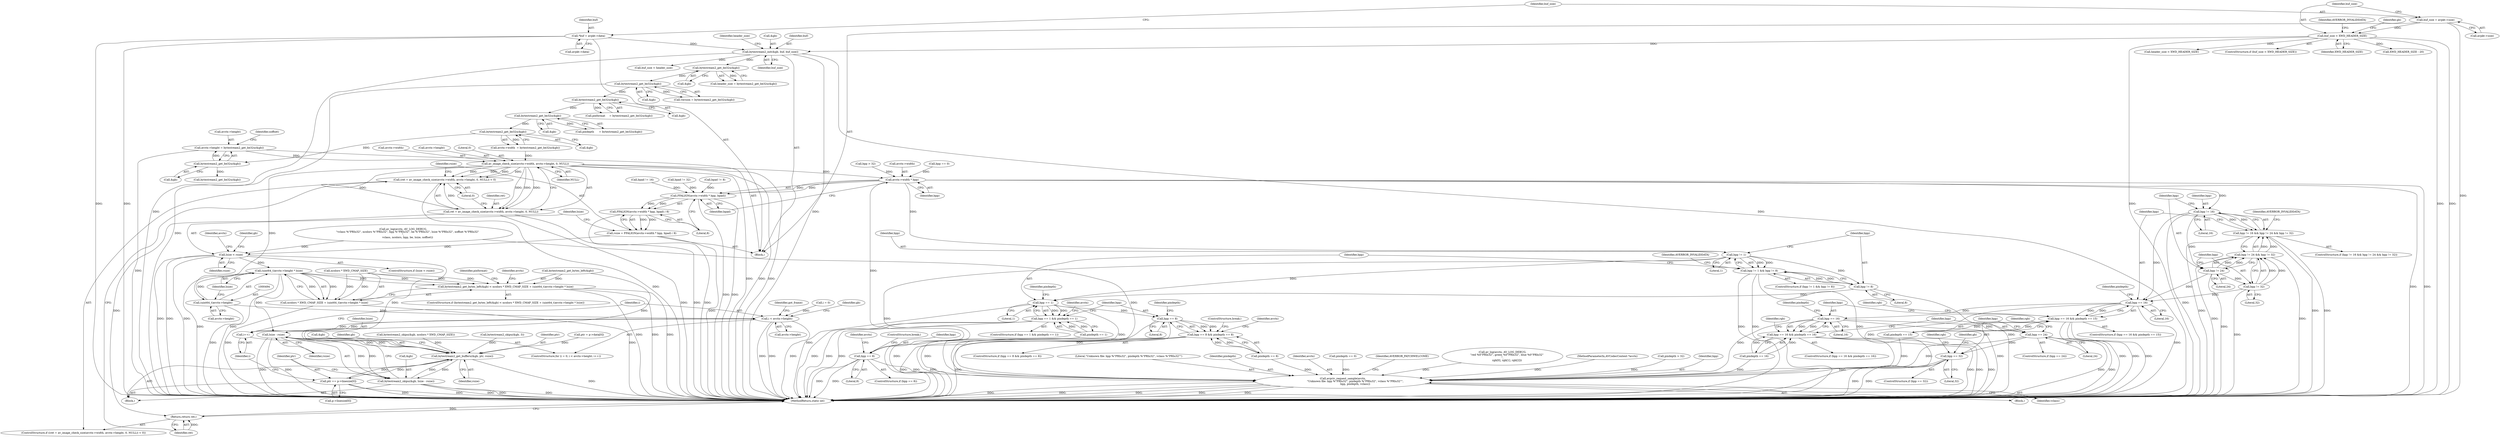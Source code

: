 digraph "0_FFmpeg_441026fcb13ac23aa10edc312bdacb6445a0ad06@pointer" {
"1000207" [label="(Call,avctx->height = bytestream2_get_be32u(&gb))"];
"1000211" [label="(Call,bytestream2_get_be32u(&gb))"];
"1000204" [label="(Call,bytestream2_get_be32u(&gb))"];
"1000197" [label="(Call,bytestream2_get_be32u(&gb))"];
"1000192" [label="(Call,bytestream2_get_be32u(&gb))"];
"1000161" [label="(Call,bytestream2_get_be32u(&gb))"];
"1000156" [label="(Call,bytestream2_get_be32u(&gb))"];
"1000149" [label="(Call,bytestream2_init(&gb, buf, buf_size))"];
"1000113" [label="(Call,*buf = avpkt->data)"];
"1000144" [label="(Call,buf_size < XWD_HEADER_SIZE)"];
"1000121" [label="(Call,buf_size = avpkt->size)"];
"1000449" [label="(Call,av_image_check_size(avctx->width, avctx->height, 0, NULL))"];
"1000446" [label="(Call,(ret = av_image_check_size(avctx->width, avctx->height, 0, NULL)) < 0)"];
"1000447" [label="(Call,ret = av_image_check_size(avctx->width, avctx->height, 0, NULL))"];
"1000459" [label="(Return,return ret;)"];
"1000465" [label="(Call,avctx->width * bpp)"];
"1000464" [label="(Call,FFALIGN(avctx->width * bpp, bpad))"];
"1000463" [label="(Call,FFALIGN(avctx->width * bpp, bpad) / 8)"];
"1000461" [label="(Call,rsize = FFALIGN(avctx->width * bpp, bpad) / 8)"];
"1000473" [label="(Call,lsize < rsize)"];
"1000492" [label="(Call,(uint64_t)avctx->height * lsize)"];
"1000484" [label="(Call,bytestream2_get_bytes_left(&gb) < ncolors * XWD_CMAP_SIZE + (uint64_t)avctx->height * lsize)"];
"1000488" [label="(Call,ncolors * XWD_CMAP_SIZE + (uint64_t)avctx->height * lsize)"];
"1000985" [label="(Call,lsize - rsize)"];
"1000977" [label="(Call,bytestream2_get_bufferu(&gb, ptr, rsize))"];
"1000982" [label="(Call,bytestream2_skipu(&gb, lsize - rsize))"];
"1000988" [label="(Call,ptr += p->linesize[0])"];
"1000525" [label="(Call,bpp != 1)"];
"1000524" [label="(Call,bpp != 1 && bpp != 8)"];
"1000528" [label="(Call,bpp != 8)"];
"1000535" [label="(Call,bpp == 1)"];
"1000534" [label="(Call,bpp == 1 && pixdepth == 1)"];
"1000550" [label="(Call,bpp == 8)"];
"1000549" [label="(Call,bpp == 8 && pixdepth == 8)"];
"1000855" [label="(Call,avpriv_request_sample(avctx,\n                              \"Unknown file: bpp %\"PRIu32\", pixdepth %\"PRIu32\", vclass %\"PRIu32\"\",\n                              bpp, pixdepth, vclass))"];
"1000566" [label="(Call,bpp == 8)"];
"1000579" [label="(Call,bpp != 16)"];
"1000578" [label="(Call,bpp != 16 && bpp != 24 && bpp != 32)"];
"1000583" [label="(Call,bpp != 24)"];
"1000582" [label="(Call,bpp != 24 && bpp != 32)"];
"1000586" [label="(Call,bpp != 32)"];
"1000593" [label="(Call,bpp == 16)"];
"1000592" [label="(Call,bpp == 16 && pixdepth == 15)"];
"1000656" [label="(Call,bpp == 16)"];
"1000655" [label="(Call,bpp == 16 && pixdepth == 16)"];
"1000718" [label="(Call,bpp == 24)"];
"1000777" [label="(Call,bpp == 32)"];
"1000493" [label="(Call,(uint64_t)avctx->height)"];
"1000969" [label="(Call,i < avctx->height)"];
"1000974" [label="(Call,i++)"];
"1000204" [label="(Call,bytestream2_get_be32u(&gb))"];
"1000465" [label="(Call,avctx->width * bpp)"];
"1000177" [label="(Call,buf_size < header_size)"];
"1000660" [label="(Identifier,pixdepth)"];
"1000523" [label="(ControlStructure,if (bpp != 1 && bpp != 8))"];
"1000858" [label="(Identifier,bpp)"];
"1000544" [label="(Identifier,avctx)"];
"1000597" [label="(Identifier,pixdepth)"];
"1000463" [label="(Call,FFALIGN(avctx->width * bpp, bpad) / 8)"];
"1000536" [label="(Identifier,bpp)"];
"1000492" [label="(Call,(uint64_t)avctx->height * lsize)"];
"1000406" [label="(Call,bpad != 16)"];
"1000458" [label="(Literal,0)"];
"1000484" [label="(Call,bytestream2_get_bytes_left(&gb) < ncolors * XWD_CMAP_SIZE + (uint64_t)avctx->height * lsize)"];
"1000552" [label="(Literal,8)"];
"1000970" [label="(Identifier,i)"];
"1000567" [label="(Identifier,bpp)"];
"1000958" [label="(Call,ptr = p->data[0])"];
"1000604" [label="(Identifier,rgb)"];
"1000854" [label="(Block,)"];
"1000997" [label="(Identifier,got_frame)"];
"1000472" [label="(ControlStructure,if (lsize < rsize))"];
"1000498" [label="(Identifier,lsize)"];
"1000548" [label="(ControlStructure,if (bpp == 8 && pixdepth == 8))"];
"1000301" [label="(Call,av_log(avctx, AV_LOG_DEBUG,\n           \"vclass %\"PRIu32\", ncolors %\"PRIu32\", bpp %\"PRIu32\", be %\"PRIu32\", lsize %\"PRIu32\", xoffset %\"PRIu32\"\n\",\n           vclass, ncolors, bpp, be, lsize, xoffset))"];
"1000974" [label="(Call,i++)"];
"1000978" [label="(Call,&gb)"];
"1000473" [label="(Call,lsize < rsize)"];
"1000553" [label="(Call,pixdepth == 8)"];
"1000180" [label="(Call,header_size < XWD_HEADER_SIZE)"];
"1000456" [label="(Literal,0)"];
"1000450" [label="(Call,avctx->width)"];
"1000836" [label="(Identifier,gb)"];
"1000470" [label="(Identifier,bpad)"];
"1001001" [label="(MethodReturn,static int)"];
"1000594" [label="(Identifier,bpp)"];
"1000984" [label="(Identifier,gb)"];
"1000982" [label="(Call,bytestream2_skipu(&gb, lsize - rsize))"];
"1000460" [label="(Identifier,ret)"];
"1000834" [label="(Call,bytestream2_skipu(&gb, ncolors * XWD_CMAP_SIZE))"];
"1000526" [label="(Identifier,bpp)"];
"1000596" [label="(Call,pixdepth == 15)"];
"1000857" [label="(Literal,\"Unknown file: bpp %\"PRIu32\", pixdepth %\"PRIu32\", vclass %\"PRIu32\"\")"];
"1000969" [label="(Call,i < avctx->height)"];
"1000592" [label="(Call,bpp == 16 && pixdepth == 15)"];
"1000524" [label="(Call,bpp != 1 && bpp != 8)"];
"1000123" [label="(Call,avpkt->size)"];
"1000568" [label="(Literal,8)"];
"1000983" [label="(Call,&gb)"];
"1000859" [label="(Identifier,pixdepth)"];
"1000152" [label="(Identifier,buf)"];
"1000115" [label="(Call,avpkt->data)"];
"1000424" [label="(Call,bpp > 32)"];
"1000565" [label="(ControlStructure,if (bpp == 8))"];
"1000212" [label="(Call,&gb)"];
"1000726" [label="(Identifier,rgb)"];
"1000159" [label="(Call,version = bytestream2_get_be32u(&gb))"];
"1000198" [label="(Call,&gb)"];
"1000975" [label="(Identifier,i)"];
"1000537" [label="(Literal,1)"];
"1000162" [label="(Call,&gb)"];
"1000595" [label="(Literal,16)"];
"1000485" [label="(Call,bytestream2_get_bytes_left(&gb))"];
"1000157" [label="(Call,&gb)"];
"1000550" [label="(Call,bpp == 8)"];
"1000554" [label="(Identifier,pixdepth)"];
"1000659" [label="(Call,pixdepth == 16)"];
"1000144" [label="(Call,buf_size < XWD_HEADER_SIZE)"];
"1000588" [label="(Literal,32)"];
"1000571" [label="(Identifier,avctx)"];
"1000577" [label="(ControlStructure,if (bpp != 16 && bpp != 24 && bpp != 32))"];
"1000107" [label="(Block,)"];
"1000579" [label="(Call,bpp != 16)"];
"1000446" [label="(Call,(ret = av_image_check_size(avctx->width, avctx->height, 0, NULL)) < 0)"];
"1000148" [label="(Identifier,AVERROR_INVALIDDATA)"];
"1000153" [label="(Identifier,buf_size)"];
"1000530" [label="(Literal,8)"];
"1000656" [label="(Call,bpp == 16)"];
"1000154" [label="(Call,header_size = bytestream2_get_be32u(&gb))"];
"1000977" [label="(Call,bytestream2_get_bufferu(&gb, ptr, rsize))"];
"1000448" [label="(Identifier,ret)"];
"1000216" [label="(Call,bytestream2_get_be32u(&gb))"];
"1000549" [label="(Call,bpp == 8 && pixdepth == 8)"];
"1000474" [label="(Identifier,lsize)"];
"1000779" [label="(Literal,32)"];
"1000586" [label="(Call,bpp != 32)"];
"1000582" [label="(Call,bpp != 24 && bpp != 32)"];
"1000655" [label="(Call,bpp == 16 && pixdepth == 16)"];
"1000151" [label="(Identifier,gb)"];
"1000459" [label="(Return,return ret;)"];
"1000971" [label="(Call,avctx->height)"];
"1000493" [label="(Call,(uint64_t)avctx->height)"];
"1000143" [label="(ControlStructure,if (buf_size < XWD_HEADER_SIZE))"];
"1000190" [label="(Call,pixformat     = bytestream2_get_be32u(&gb))"];
"1000161" [label="(Call,bytestream2_get_be32u(&gb))"];
"1000985" [label="(Call,lsize - rsize)"];
"1000718" [label="(Call,bpp == 24)"];
"1000532" [label="(Identifier,AVERROR_INVALIDDATA)"];
"1000409" [label="(Call,bpad != 32)"];
"1000114" [label="(Identifier,buf)"];
"1000488" [label="(Call,ncolors * XWD_CMAP_SIZE + (uint64_t)avctx->height * lsize)"];
"1000461" [label="(Call,rsize = FFALIGN(avctx->width * bpp, bpad) / 8)"];
"1000535" [label="(Call,bpp == 1)"];
"1000856" [label="(Identifier,avctx)"];
"1000777" [label="(Call,bpp == 32)"];
"1000585" [label="(Literal,24)"];
"1000719" [label="(Identifier,bpp)"];
"1000200" [label="(Call,avctx->width  = bytestream2_get_be32u(&gb))"];
"1000860" [label="(Identifier,vclass)"];
"1000525" [label="(Call,bpp != 1)"];
"1000966" [label="(Call,i = 0)"];
"1000195" [label="(Call,pixdepth      = bytestream2_get_be32u(&gb))"];
"1000155" [label="(Identifier,header_size)"];
"1000583" [label="(Call,bpp != 24)"];
"1000979" [label="(Identifier,gb)"];
"1000447" [label="(Call,ret = av_image_check_size(avctx->width, avctx->height, 0, NULL))"];
"1000534" [label="(Call,bpp == 1 && pixdepth == 1)"];
"1000337" [label="(Call,pixdepth == 0)"];
"1000489" [label="(Call,ncolors * XWD_CMAP_SIZE)"];
"1000211" [label="(Call,bytestream2_get_be32u(&gb))"];
"1000986" [label="(Identifier,lsize)"];
"1000197" [label="(Call,bytestream2_get_be32u(&gb))"];
"1000475" [label="(Identifier,rsize)"];
"1000587" [label="(Identifier,bpp)"];
"1000987" [label="(Identifier,rsize)"];
"1000478" [label="(Identifier,avctx)"];
"1000658" [label="(Literal,16)"];
"1000146" [label="(Identifier,XWD_HEADER_SIZE)"];
"1000121" [label="(Call,buf_size = avpkt->size)"];
"1000654" [label="(ControlStructure,if (bpp == 16 && pixdepth == 16))"];
"1000667" [label="(Identifier,rgb)"];
"1000483" [label="(ControlStructure,if (bytestream2_get_bytes_left(&gb) < ncolors * XWD_CMAP_SIZE + (uint64_t)avctx->height * lsize))"];
"1000976" [label="(Block,)"];
"1000149" [label="(Call,bytestream2_init(&gb, buf, buf_size))"];
"1000539" [label="(Identifier,pixdepth)"];
"1000988" [label="(Call,ptr += p->linesize[0])"];
"1000538" [label="(Call,pixdepth == 1)"];
"1000445" [label="(ControlStructure,if ((ret = av_image_check_size(avctx->width, avctx->height, 0, NULL)) < 0))"];
"1000989" [label="(Identifier,ptr)"];
"1000990" [label="(Call,p->linesize[0])"];
"1000122" [label="(Identifier,buf_size)"];
"1000574" [label="(ControlStructure,break;)"];
"1000495" [label="(Call,avctx->height)"];
"1000562" [label="(ControlStructure,break;)"];
"1000193" [label="(Call,&gb)"];
"1000449" [label="(Call,av_image_check_size(avctx->width, avctx->height, 0, NULL))"];
"1000471" [label="(Literal,8)"];
"1000590" [label="(Identifier,AVERROR_INVALIDDATA)"];
"1000591" [label="(ControlStructure,if (bpp == 16 && pixdepth == 15))"];
"1000207" [label="(Call,avctx->height = bytestream2_get_be32u(&gb))"];
"1000529" [label="(Identifier,bpp)"];
"1000464" [label="(Call,FFALIGN(avctx->width * bpp, bpad))"];
"1000580" [label="(Identifier,bpp)"];
"1000192" [label="(Call,bytestream2_get_be32u(&gb))"];
"1000289" [label="(Call,XWD_HEADER_SIZE - 20)"];
"1000156" [label="(Call,bytestream2_get_be32u(&gb))"];
"1000150" [label="(Call,&gb)"];
"1000584" [label="(Identifier,bpp)"];
"1000469" [label="(Identifier,bpp)"];
"1000581" [label="(Literal,16)"];
"1000941" [label="(Call,bytestream2_skipu(&gb, 3))"];
"1000785" [label="(Identifier,rgb)"];
"1000980" [label="(Identifier,ptr)"];
"1000862" [label="(Identifier,AVERROR_PATCHWELCOME)"];
"1000578" [label="(Call,bpp != 16 && bpp != 24 && bpp != 32)"];
"1000776" [label="(ControlStructure,if (bpp == 32))"];
"1000508" [label="(Identifier,pixformat)"];
"1000453" [label="(Call,avctx->height)"];
"1000145" [label="(Identifier,buf_size)"];
"1000981" [label="(Identifier,rsize)"];
"1000311" [label="(Call,av_log(avctx, AV_LOG_DEBUG,\n           \"red %0\"PRIx32\", green %0\"PRIx32\", blue %0\"PRIx32\"\n\",\n           rgb[0], rgb[1], rgb[2]))"];
"1000457" [label="(Identifier,NULL)"];
"1000205" [label="(Call,&gb)"];
"1000402" [label="(Call,bpad != 8)"];
"1000559" [label="(Identifier,avctx)"];
"1000566" [label="(Call,bpp == 8)"];
"1000501" [label="(Identifier,avctx)"];
"1000487" [label="(Identifier,gb)"];
"1000466" [label="(Call,avctx->width)"];
"1000593" [label="(Call,bpp == 16)"];
"1000103" [label="(MethodParameterIn,AVCodecContext *avctx)"];
"1000717" [label="(ControlStructure,if (bpp == 24))"];
"1000528" [label="(Call,bpp != 8)"];
"1000855" [label="(Call,avpriv_request_sample(avctx,\n                              \"Unknown file: bpp %\"PRIu32\", pixdepth %\"PRIu32\", vclass %\"PRIu32\"\",\n                              bpp, pixdepth, vclass))"];
"1000215" [label="(Identifier,xoffset)"];
"1000551" [label="(Identifier,bpp)"];
"1000113" [label="(Call,*buf = avpkt->data)"];
"1000340" [label="(Call,pixdepth > 32)"];
"1000421" [label="(Call,bpp == 0)"];
"1000965" [label="(ControlStructure,for (i = 0; i < avctx->height; i++))"];
"1000720" [label="(Literal,24)"];
"1000208" [label="(Call,avctx->height)"];
"1000462" [label="(Identifier,rsize)"];
"1000657" [label="(Identifier,bpp)"];
"1000778" [label="(Identifier,bpp)"];
"1000527" [label="(Literal,1)"];
"1000533" [label="(ControlStructure,if (bpp == 1 && pixdepth == 1))"];
"1000207" -> "1000107"  [label="AST: "];
"1000207" -> "1000211"  [label="CFG: "];
"1000208" -> "1000207"  [label="AST: "];
"1000211" -> "1000207"  [label="AST: "];
"1000215" -> "1000207"  [label="CFG: "];
"1000207" -> "1001001"  [label="DDG: "];
"1000211" -> "1000207"  [label="DDG: "];
"1000207" -> "1000449"  [label="DDG: "];
"1000211" -> "1000212"  [label="CFG: "];
"1000212" -> "1000211"  [label="AST: "];
"1000204" -> "1000211"  [label="DDG: "];
"1000211" -> "1000216"  [label="DDG: "];
"1000204" -> "1000200"  [label="AST: "];
"1000204" -> "1000205"  [label="CFG: "];
"1000205" -> "1000204"  [label="AST: "];
"1000200" -> "1000204"  [label="CFG: "];
"1000204" -> "1000200"  [label="DDG: "];
"1000197" -> "1000204"  [label="DDG: "];
"1000197" -> "1000195"  [label="AST: "];
"1000197" -> "1000198"  [label="CFG: "];
"1000198" -> "1000197"  [label="AST: "];
"1000195" -> "1000197"  [label="CFG: "];
"1000197" -> "1000195"  [label="DDG: "];
"1000192" -> "1000197"  [label="DDG: "];
"1000192" -> "1000190"  [label="AST: "];
"1000192" -> "1000193"  [label="CFG: "];
"1000193" -> "1000192"  [label="AST: "];
"1000190" -> "1000192"  [label="CFG: "];
"1000192" -> "1000190"  [label="DDG: "];
"1000161" -> "1000192"  [label="DDG: "];
"1000161" -> "1000159"  [label="AST: "];
"1000161" -> "1000162"  [label="CFG: "];
"1000162" -> "1000161"  [label="AST: "];
"1000159" -> "1000161"  [label="CFG: "];
"1000161" -> "1001001"  [label="DDG: "];
"1000161" -> "1000159"  [label="DDG: "];
"1000156" -> "1000161"  [label="DDG: "];
"1000156" -> "1000154"  [label="AST: "];
"1000156" -> "1000157"  [label="CFG: "];
"1000157" -> "1000156"  [label="AST: "];
"1000154" -> "1000156"  [label="CFG: "];
"1000156" -> "1000154"  [label="DDG: "];
"1000149" -> "1000156"  [label="DDG: "];
"1000149" -> "1000107"  [label="AST: "];
"1000149" -> "1000153"  [label="CFG: "];
"1000150" -> "1000149"  [label="AST: "];
"1000152" -> "1000149"  [label="AST: "];
"1000153" -> "1000149"  [label="AST: "];
"1000155" -> "1000149"  [label="CFG: "];
"1000149" -> "1001001"  [label="DDG: "];
"1000149" -> "1001001"  [label="DDG: "];
"1000149" -> "1001001"  [label="DDG: "];
"1000113" -> "1000149"  [label="DDG: "];
"1000144" -> "1000149"  [label="DDG: "];
"1000149" -> "1000177"  [label="DDG: "];
"1000113" -> "1000107"  [label="AST: "];
"1000113" -> "1000115"  [label="CFG: "];
"1000114" -> "1000113"  [label="AST: "];
"1000115" -> "1000113"  [label="AST: "];
"1000122" -> "1000113"  [label="CFG: "];
"1000113" -> "1001001"  [label="DDG: "];
"1000113" -> "1001001"  [label="DDG: "];
"1000144" -> "1000143"  [label="AST: "];
"1000144" -> "1000146"  [label="CFG: "];
"1000145" -> "1000144"  [label="AST: "];
"1000146" -> "1000144"  [label="AST: "];
"1000148" -> "1000144"  [label="CFG: "];
"1000151" -> "1000144"  [label="CFG: "];
"1000144" -> "1001001"  [label="DDG: "];
"1000144" -> "1001001"  [label="DDG: "];
"1000144" -> "1001001"  [label="DDG: "];
"1000121" -> "1000144"  [label="DDG: "];
"1000144" -> "1000180"  [label="DDG: "];
"1000144" -> "1000289"  [label="DDG: "];
"1000121" -> "1000107"  [label="AST: "];
"1000121" -> "1000123"  [label="CFG: "];
"1000122" -> "1000121"  [label="AST: "];
"1000123" -> "1000121"  [label="AST: "];
"1000145" -> "1000121"  [label="CFG: "];
"1000121" -> "1001001"  [label="DDG: "];
"1000449" -> "1000447"  [label="AST: "];
"1000449" -> "1000457"  [label="CFG: "];
"1000450" -> "1000449"  [label="AST: "];
"1000453" -> "1000449"  [label="AST: "];
"1000456" -> "1000449"  [label="AST: "];
"1000457" -> "1000449"  [label="AST: "];
"1000447" -> "1000449"  [label="CFG: "];
"1000449" -> "1001001"  [label="DDG: "];
"1000449" -> "1001001"  [label="DDG: "];
"1000449" -> "1001001"  [label="DDG: "];
"1000449" -> "1000446"  [label="DDG: "];
"1000449" -> "1000446"  [label="DDG: "];
"1000449" -> "1000446"  [label="DDG: "];
"1000449" -> "1000446"  [label="DDG: "];
"1000449" -> "1000447"  [label="DDG: "];
"1000449" -> "1000447"  [label="DDG: "];
"1000449" -> "1000447"  [label="DDG: "];
"1000449" -> "1000447"  [label="DDG: "];
"1000200" -> "1000449"  [label="DDG: "];
"1000449" -> "1000465"  [label="DDG: "];
"1000449" -> "1000493"  [label="DDG: "];
"1000446" -> "1000445"  [label="AST: "];
"1000446" -> "1000458"  [label="CFG: "];
"1000447" -> "1000446"  [label="AST: "];
"1000458" -> "1000446"  [label="AST: "];
"1000460" -> "1000446"  [label="CFG: "];
"1000462" -> "1000446"  [label="CFG: "];
"1000446" -> "1001001"  [label="DDG: "];
"1000447" -> "1000446"  [label="DDG: "];
"1000448" -> "1000447"  [label="AST: "];
"1000458" -> "1000447"  [label="CFG: "];
"1000447" -> "1001001"  [label="DDG: "];
"1000447" -> "1001001"  [label="DDG: "];
"1000447" -> "1000459"  [label="DDG: "];
"1000459" -> "1000445"  [label="AST: "];
"1000459" -> "1000460"  [label="CFG: "];
"1000460" -> "1000459"  [label="AST: "];
"1001001" -> "1000459"  [label="CFG: "];
"1000459" -> "1001001"  [label="DDG: "];
"1000460" -> "1000459"  [label="DDG: "];
"1000465" -> "1000464"  [label="AST: "];
"1000465" -> "1000469"  [label="CFG: "];
"1000466" -> "1000465"  [label="AST: "];
"1000469" -> "1000465"  [label="AST: "];
"1000470" -> "1000465"  [label="CFG: "];
"1000465" -> "1001001"  [label="DDG: "];
"1000465" -> "1001001"  [label="DDG: "];
"1000465" -> "1000464"  [label="DDG: "];
"1000465" -> "1000464"  [label="DDG: "];
"1000421" -> "1000465"  [label="DDG: "];
"1000424" -> "1000465"  [label="DDG: "];
"1000465" -> "1000525"  [label="DDG: "];
"1000465" -> "1000566"  [label="DDG: "];
"1000465" -> "1000579"  [label="DDG: "];
"1000464" -> "1000463"  [label="AST: "];
"1000464" -> "1000470"  [label="CFG: "];
"1000470" -> "1000464"  [label="AST: "];
"1000471" -> "1000464"  [label="CFG: "];
"1000464" -> "1001001"  [label="DDG: "];
"1000464" -> "1001001"  [label="DDG: "];
"1000464" -> "1000463"  [label="DDG: "];
"1000464" -> "1000463"  [label="DDG: "];
"1000406" -> "1000464"  [label="DDG: "];
"1000402" -> "1000464"  [label="DDG: "];
"1000409" -> "1000464"  [label="DDG: "];
"1000463" -> "1000461"  [label="AST: "];
"1000463" -> "1000471"  [label="CFG: "];
"1000471" -> "1000463"  [label="AST: "];
"1000461" -> "1000463"  [label="CFG: "];
"1000463" -> "1001001"  [label="DDG: "];
"1000463" -> "1000461"  [label="DDG: "];
"1000463" -> "1000461"  [label="DDG: "];
"1000461" -> "1000107"  [label="AST: "];
"1000462" -> "1000461"  [label="AST: "];
"1000474" -> "1000461"  [label="CFG: "];
"1000461" -> "1001001"  [label="DDG: "];
"1000461" -> "1000473"  [label="DDG: "];
"1000473" -> "1000472"  [label="AST: "];
"1000473" -> "1000475"  [label="CFG: "];
"1000474" -> "1000473"  [label="AST: "];
"1000475" -> "1000473"  [label="AST: "];
"1000478" -> "1000473"  [label="CFG: "];
"1000487" -> "1000473"  [label="CFG: "];
"1000473" -> "1001001"  [label="DDG: "];
"1000473" -> "1001001"  [label="DDG: "];
"1000473" -> "1001001"  [label="DDG: "];
"1000301" -> "1000473"  [label="DDG: "];
"1000473" -> "1000492"  [label="DDG: "];
"1000473" -> "1000977"  [label="DDG: "];
"1000492" -> "1000488"  [label="AST: "];
"1000492" -> "1000498"  [label="CFG: "];
"1000493" -> "1000492"  [label="AST: "];
"1000498" -> "1000492"  [label="AST: "];
"1000488" -> "1000492"  [label="CFG: "];
"1000492" -> "1001001"  [label="DDG: "];
"1000492" -> "1001001"  [label="DDG: "];
"1000492" -> "1000484"  [label="DDG: "];
"1000492" -> "1000484"  [label="DDG: "];
"1000492" -> "1000488"  [label="DDG: "];
"1000492" -> "1000488"  [label="DDG: "];
"1000493" -> "1000492"  [label="DDG: "];
"1000492" -> "1000985"  [label="DDG: "];
"1000484" -> "1000483"  [label="AST: "];
"1000484" -> "1000488"  [label="CFG: "];
"1000485" -> "1000484"  [label="AST: "];
"1000488" -> "1000484"  [label="AST: "];
"1000501" -> "1000484"  [label="CFG: "];
"1000508" -> "1000484"  [label="CFG: "];
"1000484" -> "1001001"  [label="DDG: "];
"1000484" -> "1001001"  [label="DDG: "];
"1000484" -> "1001001"  [label="DDG: "];
"1000485" -> "1000484"  [label="DDG: "];
"1000489" -> "1000484"  [label="DDG: "];
"1000489" -> "1000484"  [label="DDG: "];
"1000489" -> "1000488"  [label="AST: "];
"1000488" -> "1001001"  [label="DDG: "];
"1000488" -> "1001001"  [label="DDG: "];
"1000489" -> "1000488"  [label="DDG: "];
"1000489" -> "1000488"  [label="DDG: "];
"1000985" -> "1000982"  [label="AST: "];
"1000985" -> "1000987"  [label="CFG: "];
"1000986" -> "1000985"  [label="AST: "];
"1000987" -> "1000985"  [label="AST: "];
"1000982" -> "1000985"  [label="CFG: "];
"1000985" -> "1001001"  [label="DDG: "];
"1000985" -> "1001001"  [label="DDG: "];
"1000985" -> "1000977"  [label="DDG: "];
"1000985" -> "1000982"  [label="DDG: "];
"1000985" -> "1000982"  [label="DDG: "];
"1000977" -> "1000985"  [label="DDG: "];
"1000977" -> "1000976"  [label="AST: "];
"1000977" -> "1000981"  [label="CFG: "];
"1000978" -> "1000977"  [label="AST: "];
"1000980" -> "1000977"  [label="AST: "];
"1000981" -> "1000977"  [label="AST: "];
"1000984" -> "1000977"  [label="CFG: "];
"1000977" -> "1001001"  [label="DDG: "];
"1000485" -> "1000977"  [label="DDG: "];
"1000941" -> "1000977"  [label="DDG: "];
"1000834" -> "1000977"  [label="DDG: "];
"1000982" -> "1000977"  [label="DDG: "];
"1000988" -> "1000977"  [label="DDG: "];
"1000958" -> "1000977"  [label="DDG: "];
"1000977" -> "1000982"  [label="DDG: "];
"1000977" -> "1000988"  [label="DDG: "];
"1000982" -> "1000976"  [label="AST: "];
"1000983" -> "1000982"  [label="AST: "];
"1000989" -> "1000982"  [label="CFG: "];
"1000982" -> "1001001"  [label="DDG: "];
"1000982" -> "1001001"  [label="DDG: "];
"1000982" -> "1001001"  [label="DDG: "];
"1000988" -> "1000976"  [label="AST: "];
"1000988" -> "1000990"  [label="CFG: "];
"1000989" -> "1000988"  [label="AST: "];
"1000990" -> "1000988"  [label="AST: "];
"1000975" -> "1000988"  [label="CFG: "];
"1000988" -> "1001001"  [label="DDG: "];
"1000988" -> "1001001"  [label="DDG: "];
"1000525" -> "1000524"  [label="AST: "];
"1000525" -> "1000527"  [label="CFG: "];
"1000526" -> "1000525"  [label="AST: "];
"1000527" -> "1000525"  [label="AST: "];
"1000529" -> "1000525"  [label="CFG: "];
"1000524" -> "1000525"  [label="CFG: "];
"1000525" -> "1001001"  [label="DDG: "];
"1000525" -> "1000524"  [label="DDG: "];
"1000525" -> "1000524"  [label="DDG: "];
"1000525" -> "1000528"  [label="DDG: "];
"1000525" -> "1000535"  [label="DDG: "];
"1000524" -> "1000523"  [label="AST: "];
"1000524" -> "1000528"  [label="CFG: "];
"1000528" -> "1000524"  [label="AST: "];
"1000532" -> "1000524"  [label="CFG: "];
"1000536" -> "1000524"  [label="CFG: "];
"1000524" -> "1001001"  [label="DDG: "];
"1000524" -> "1001001"  [label="DDG: "];
"1000524" -> "1001001"  [label="DDG: "];
"1000528" -> "1000524"  [label="DDG: "];
"1000528" -> "1000524"  [label="DDG: "];
"1000528" -> "1000530"  [label="CFG: "];
"1000529" -> "1000528"  [label="AST: "];
"1000530" -> "1000528"  [label="AST: "];
"1000528" -> "1001001"  [label="DDG: "];
"1000528" -> "1000535"  [label="DDG: "];
"1000535" -> "1000534"  [label="AST: "];
"1000535" -> "1000537"  [label="CFG: "];
"1000536" -> "1000535"  [label="AST: "];
"1000537" -> "1000535"  [label="AST: "];
"1000539" -> "1000535"  [label="CFG: "];
"1000534" -> "1000535"  [label="CFG: "];
"1000535" -> "1001001"  [label="DDG: "];
"1000535" -> "1000534"  [label="DDG: "];
"1000535" -> "1000534"  [label="DDG: "];
"1000535" -> "1000550"  [label="DDG: "];
"1000535" -> "1000855"  [label="DDG: "];
"1000534" -> "1000533"  [label="AST: "];
"1000534" -> "1000538"  [label="CFG: "];
"1000538" -> "1000534"  [label="AST: "];
"1000544" -> "1000534"  [label="CFG: "];
"1000551" -> "1000534"  [label="CFG: "];
"1000534" -> "1001001"  [label="DDG: "];
"1000534" -> "1001001"  [label="DDG: "];
"1000534" -> "1001001"  [label="DDG: "];
"1000538" -> "1000534"  [label="DDG: "];
"1000538" -> "1000534"  [label="DDG: "];
"1000550" -> "1000549"  [label="AST: "];
"1000550" -> "1000552"  [label="CFG: "];
"1000551" -> "1000550"  [label="AST: "];
"1000552" -> "1000550"  [label="AST: "];
"1000554" -> "1000550"  [label="CFG: "];
"1000549" -> "1000550"  [label="CFG: "];
"1000550" -> "1001001"  [label="DDG: "];
"1000550" -> "1000549"  [label="DDG: "];
"1000550" -> "1000549"  [label="DDG: "];
"1000550" -> "1000855"  [label="DDG: "];
"1000549" -> "1000548"  [label="AST: "];
"1000549" -> "1000553"  [label="CFG: "];
"1000553" -> "1000549"  [label="AST: "];
"1000559" -> "1000549"  [label="CFG: "];
"1000562" -> "1000549"  [label="CFG: "];
"1000549" -> "1001001"  [label="DDG: "];
"1000549" -> "1001001"  [label="DDG: "];
"1000549" -> "1001001"  [label="DDG: "];
"1000553" -> "1000549"  [label="DDG: "];
"1000553" -> "1000549"  [label="DDG: "];
"1000855" -> "1000854"  [label="AST: "];
"1000855" -> "1000860"  [label="CFG: "];
"1000856" -> "1000855"  [label="AST: "];
"1000857" -> "1000855"  [label="AST: "];
"1000858" -> "1000855"  [label="AST: "];
"1000859" -> "1000855"  [label="AST: "];
"1000860" -> "1000855"  [label="AST: "];
"1000862" -> "1000855"  [label="CFG: "];
"1000855" -> "1001001"  [label="DDG: "];
"1000855" -> "1001001"  [label="DDG: "];
"1000855" -> "1001001"  [label="DDG: "];
"1000855" -> "1001001"  [label="DDG: "];
"1000855" -> "1001001"  [label="DDG: "];
"1000311" -> "1000855"  [label="DDG: "];
"1000103" -> "1000855"  [label="DDG: "];
"1000566" -> "1000855"  [label="DDG: "];
"1000593" -> "1000855"  [label="DDG: "];
"1000718" -> "1000855"  [label="DDG: "];
"1000656" -> "1000855"  [label="DDG: "];
"1000777" -> "1000855"  [label="DDG: "];
"1000659" -> "1000855"  [label="DDG: "];
"1000553" -> "1000855"  [label="DDG: "];
"1000596" -> "1000855"  [label="DDG: "];
"1000337" -> "1000855"  [label="DDG: "];
"1000538" -> "1000855"  [label="DDG: "];
"1000340" -> "1000855"  [label="DDG: "];
"1000301" -> "1000855"  [label="DDG: "];
"1000566" -> "1000565"  [label="AST: "];
"1000566" -> "1000568"  [label="CFG: "];
"1000567" -> "1000566"  [label="AST: "];
"1000568" -> "1000566"  [label="AST: "];
"1000571" -> "1000566"  [label="CFG: "];
"1000574" -> "1000566"  [label="CFG: "];
"1000566" -> "1001001"  [label="DDG: "];
"1000566" -> "1001001"  [label="DDG: "];
"1000579" -> "1000578"  [label="AST: "];
"1000579" -> "1000581"  [label="CFG: "];
"1000580" -> "1000579"  [label="AST: "];
"1000581" -> "1000579"  [label="AST: "];
"1000584" -> "1000579"  [label="CFG: "];
"1000578" -> "1000579"  [label="CFG: "];
"1000579" -> "1001001"  [label="DDG: "];
"1000579" -> "1000578"  [label="DDG: "];
"1000579" -> "1000578"  [label="DDG: "];
"1000579" -> "1000583"  [label="DDG: "];
"1000579" -> "1000593"  [label="DDG: "];
"1000578" -> "1000577"  [label="AST: "];
"1000578" -> "1000582"  [label="CFG: "];
"1000582" -> "1000578"  [label="AST: "];
"1000590" -> "1000578"  [label="CFG: "];
"1000594" -> "1000578"  [label="CFG: "];
"1000578" -> "1001001"  [label="DDG: "];
"1000578" -> "1001001"  [label="DDG: "];
"1000578" -> "1001001"  [label="DDG: "];
"1000582" -> "1000578"  [label="DDG: "];
"1000582" -> "1000578"  [label="DDG: "];
"1000583" -> "1000582"  [label="AST: "];
"1000583" -> "1000585"  [label="CFG: "];
"1000584" -> "1000583"  [label="AST: "];
"1000585" -> "1000583"  [label="AST: "];
"1000587" -> "1000583"  [label="CFG: "];
"1000582" -> "1000583"  [label="CFG: "];
"1000583" -> "1001001"  [label="DDG: "];
"1000583" -> "1000582"  [label="DDG: "];
"1000583" -> "1000582"  [label="DDG: "];
"1000583" -> "1000586"  [label="DDG: "];
"1000583" -> "1000593"  [label="DDG: "];
"1000582" -> "1000586"  [label="CFG: "];
"1000586" -> "1000582"  [label="AST: "];
"1000582" -> "1001001"  [label="DDG: "];
"1000582" -> "1001001"  [label="DDG: "];
"1000586" -> "1000582"  [label="DDG: "];
"1000586" -> "1000582"  [label="DDG: "];
"1000586" -> "1000588"  [label="CFG: "];
"1000587" -> "1000586"  [label="AST: "];
"1000588" -> "1000586"  [label="AST: "];
"1000586" -> "1001001"  [label="DDG: "];
"1000586" -> "1000593"  [label="DDG: "];
"1000593" -> "1000592"  [label="AST: "];
"1000593" -> "1000595"  [label="CFG: "];
"1000594" -> "1000593"  [label="AST: "];
"1000595" -> "1000593"  [label="AST: "];
"1000597" -> "1000593"  [label="CFG: "];
"1000592" -> "1000593"  [label="CFG: "];
"1000593" -> "1001001"  [label="DDG: "];
"1000593" -> "1000592"  [label="DDG: "];
"1000593" -> "1000592"  [label="DDG: "];
"1000593" -> "1000656"  [label="DDG: "];
"1000592" -> "1000591"  [label="AST: "];
"1000592" -> "1000596"  [label="CFG: "];
"1000596" -> "1000592"  [label="AST: "];
"1000604" -> "1000592"  [label="CFG: "];
"1000657" -> "1000592"  [label="CFG: "];
"1000592" -> "1001001"  [label="DDG: "];
"1000592" -> "1001001"  [label="DDG: "];
"1000592" -> "1001001"  [label="DDG: "];
"1000596" -> "1000592"  [label="DDG: "];
"1000596" -> "1000592"  [label="DDG: "];
"1000656" -> "1000655"  [label="AST: "];
"1000656" -> "1000658"  [label="CFG: "];
"1000657" -> "1000656"  [label="AST: "];
"1000658" -> "1000656"  [label="AST: "];
"1000660" -> "1000656"  [label="CFG: "];
"1000655" -> "1000656"  [label="CFG: "];
"1000656" -> "1001001"  [label="DDG: "];
"1000656" -> "1000655"  [label="DDG: "];
"1000656" -> "1000655"  [label="DDG: "];
"1000656" -> "1000718"  [label="DDG: "];
"1000655" -> "1000654"  [label="AST: "];
"1000655" -> "1000659"  [label="CFG: "];
"1000659" -> "1000655"  [label="AST: "];
"1000667" -> "1000655"  [label="CFG: "];
"1000719" -> "1000655"  [label="CFG: "];
"1000655" -> "1001001"  [label="DDG: "];
"1000655" -> "1001001"  [label="DDG: "];
"1000655" -> "1001001"  [label="DDG: "];
"1000659" -> "1000655"  [label="DDG: "];
"1000659" -> "1000655"  [label="DDG: "];
"1000718" -> "1000717"  [label="AST: "];
"1000718" -> "1000720"  [label="CFG: "];
"1000719" -> "1000718"  [label="AST: "];
"1000720" -> "1000718"  [label="AST: "];
"1000726" -> "1000718"  [label="CFG: "];
"1000778" -> "1000718"  [label="CFG: "];
"1000718" -> "1001001"  [label="DDG: "];
"1000718" -> "1001001"  [label="DDG: "];
"1000718" -> "1000777"  [label="DDG: "];
"1000777" -> "1000776"  [label="AST: "];
"1000777" -> "1000779"  [label="CFG: "];
"1000778" -> "1000777"  [label="AST: "];
"1000779" -> "1000777"  [label="AST: "];
"1000785" -> "1000777"  [label="CFG: "];
"1000836" -> "1000777"  [label="CFG: "];
"1000777" -> "1001001"  [label="DDG: "];
"1000777" -> "1001001"  [label="DDG: "];
"1000493" -> "1000495"  [label="CFG: "];
"1000494" -> "1000493"  [label="AST: "];
"1000495" -> "1000493"  [label="AST: "];
"1000498" -> "1000493"  [label="CFG: "];
"1000493" -> "1001001"  [label="DDG: "];
"1000493" -> "1000969"  [label="DDG: "];
"1000969" -> "1000965"  [label="AST: "];
"1000969" -> "1000971"  [label="CFG: "];
"1000970" -> "1000969"  [label="AST: "];
"1000971" -> "1000969"  [label="AST: "];
"1000979" -> "1000969"  [label="CFG: "];
"1000997" -> "1000969"  [label="CFG: "];
"1000969" -> "1001001"  [label="DDG: "];
"1000969" -> "1001001"  [label="DDG: "];
"1000969" -> "1001001"  [label="DDG: "];
"1000966" -> "1000969"  [label="DDG: "];
"1000974" -> "1000969"  [label="DDG: "];
"1000969" -> "1000974"  [label="DDG: "];
"1000974" -> "1000965"  [label="AST: "];
"1000974" -> "1000975"  [label="CFG: "];
"1000975" -> "1000974"  [label="AST: "];
"1000970" -> "1000974"  [label="CFG: "];
}

